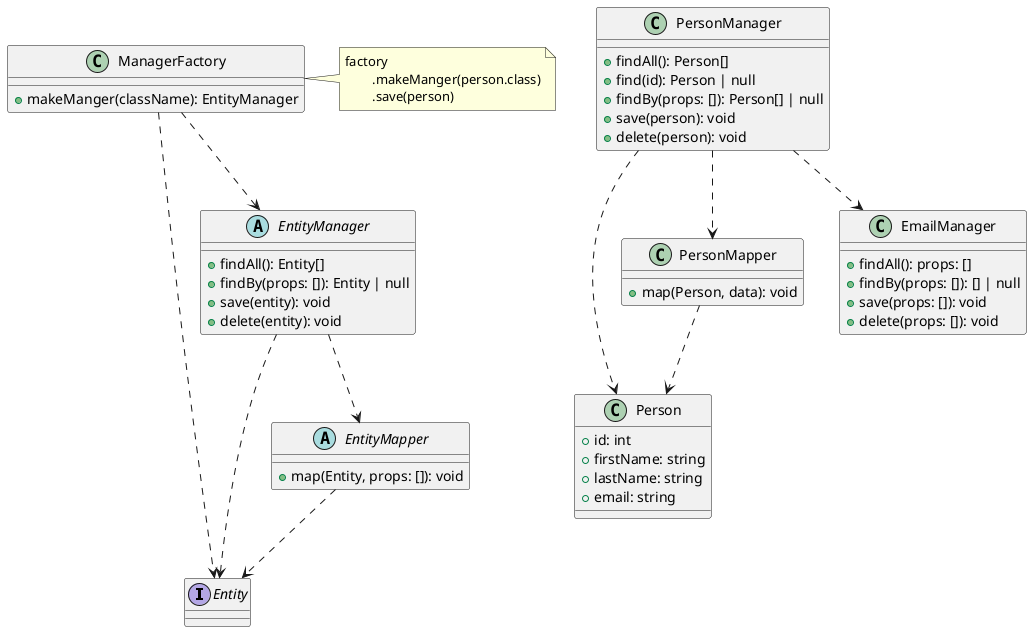 @startuml

interface Entity {

}

abstract class EntityManager {
    + findAll(): Entity[]
    + findBy(props: []): Entity | null
    + save(entity): void
    + delete(entity): void
}

abstract class EntityMapper {
    + map(Entity, props: []): void
}

class Person {
    + id: int
    + firstName: string
    + lastName: string
    + email: string
}

class PersonMapper {
    + map(Person, data): void
}

class PersonManager {
    + findAll(): Person[]
    + find(id): Person | null
    + findBy(props: []): Person[] | null
    + save(person): void
    + delete(person): void
}

class EmailManager {
    + findAll(): props: []
    + findBy(props: []): [] | null
    + save(props: []): void
    + delete(props: []): void
}

class ManagerFactory {
    + makeManger(className): EntityManager
}

ManagerFactory ..> Entity
ManagerFactory ..> EntityManager

EntityManager ..> Entity
EntityManager ..> EntityMapper
EntityMapper ..> Entity

PersonManager ..> EmailManager
PersonManager ..> PersonMapper
PersonManager ..> Person
PersonMapper ..> Person

note "factory\n\t.makeManger(person.class)\n\t.save(person)" as saveNote

ManagerFactory .> saveNote

@enduml

